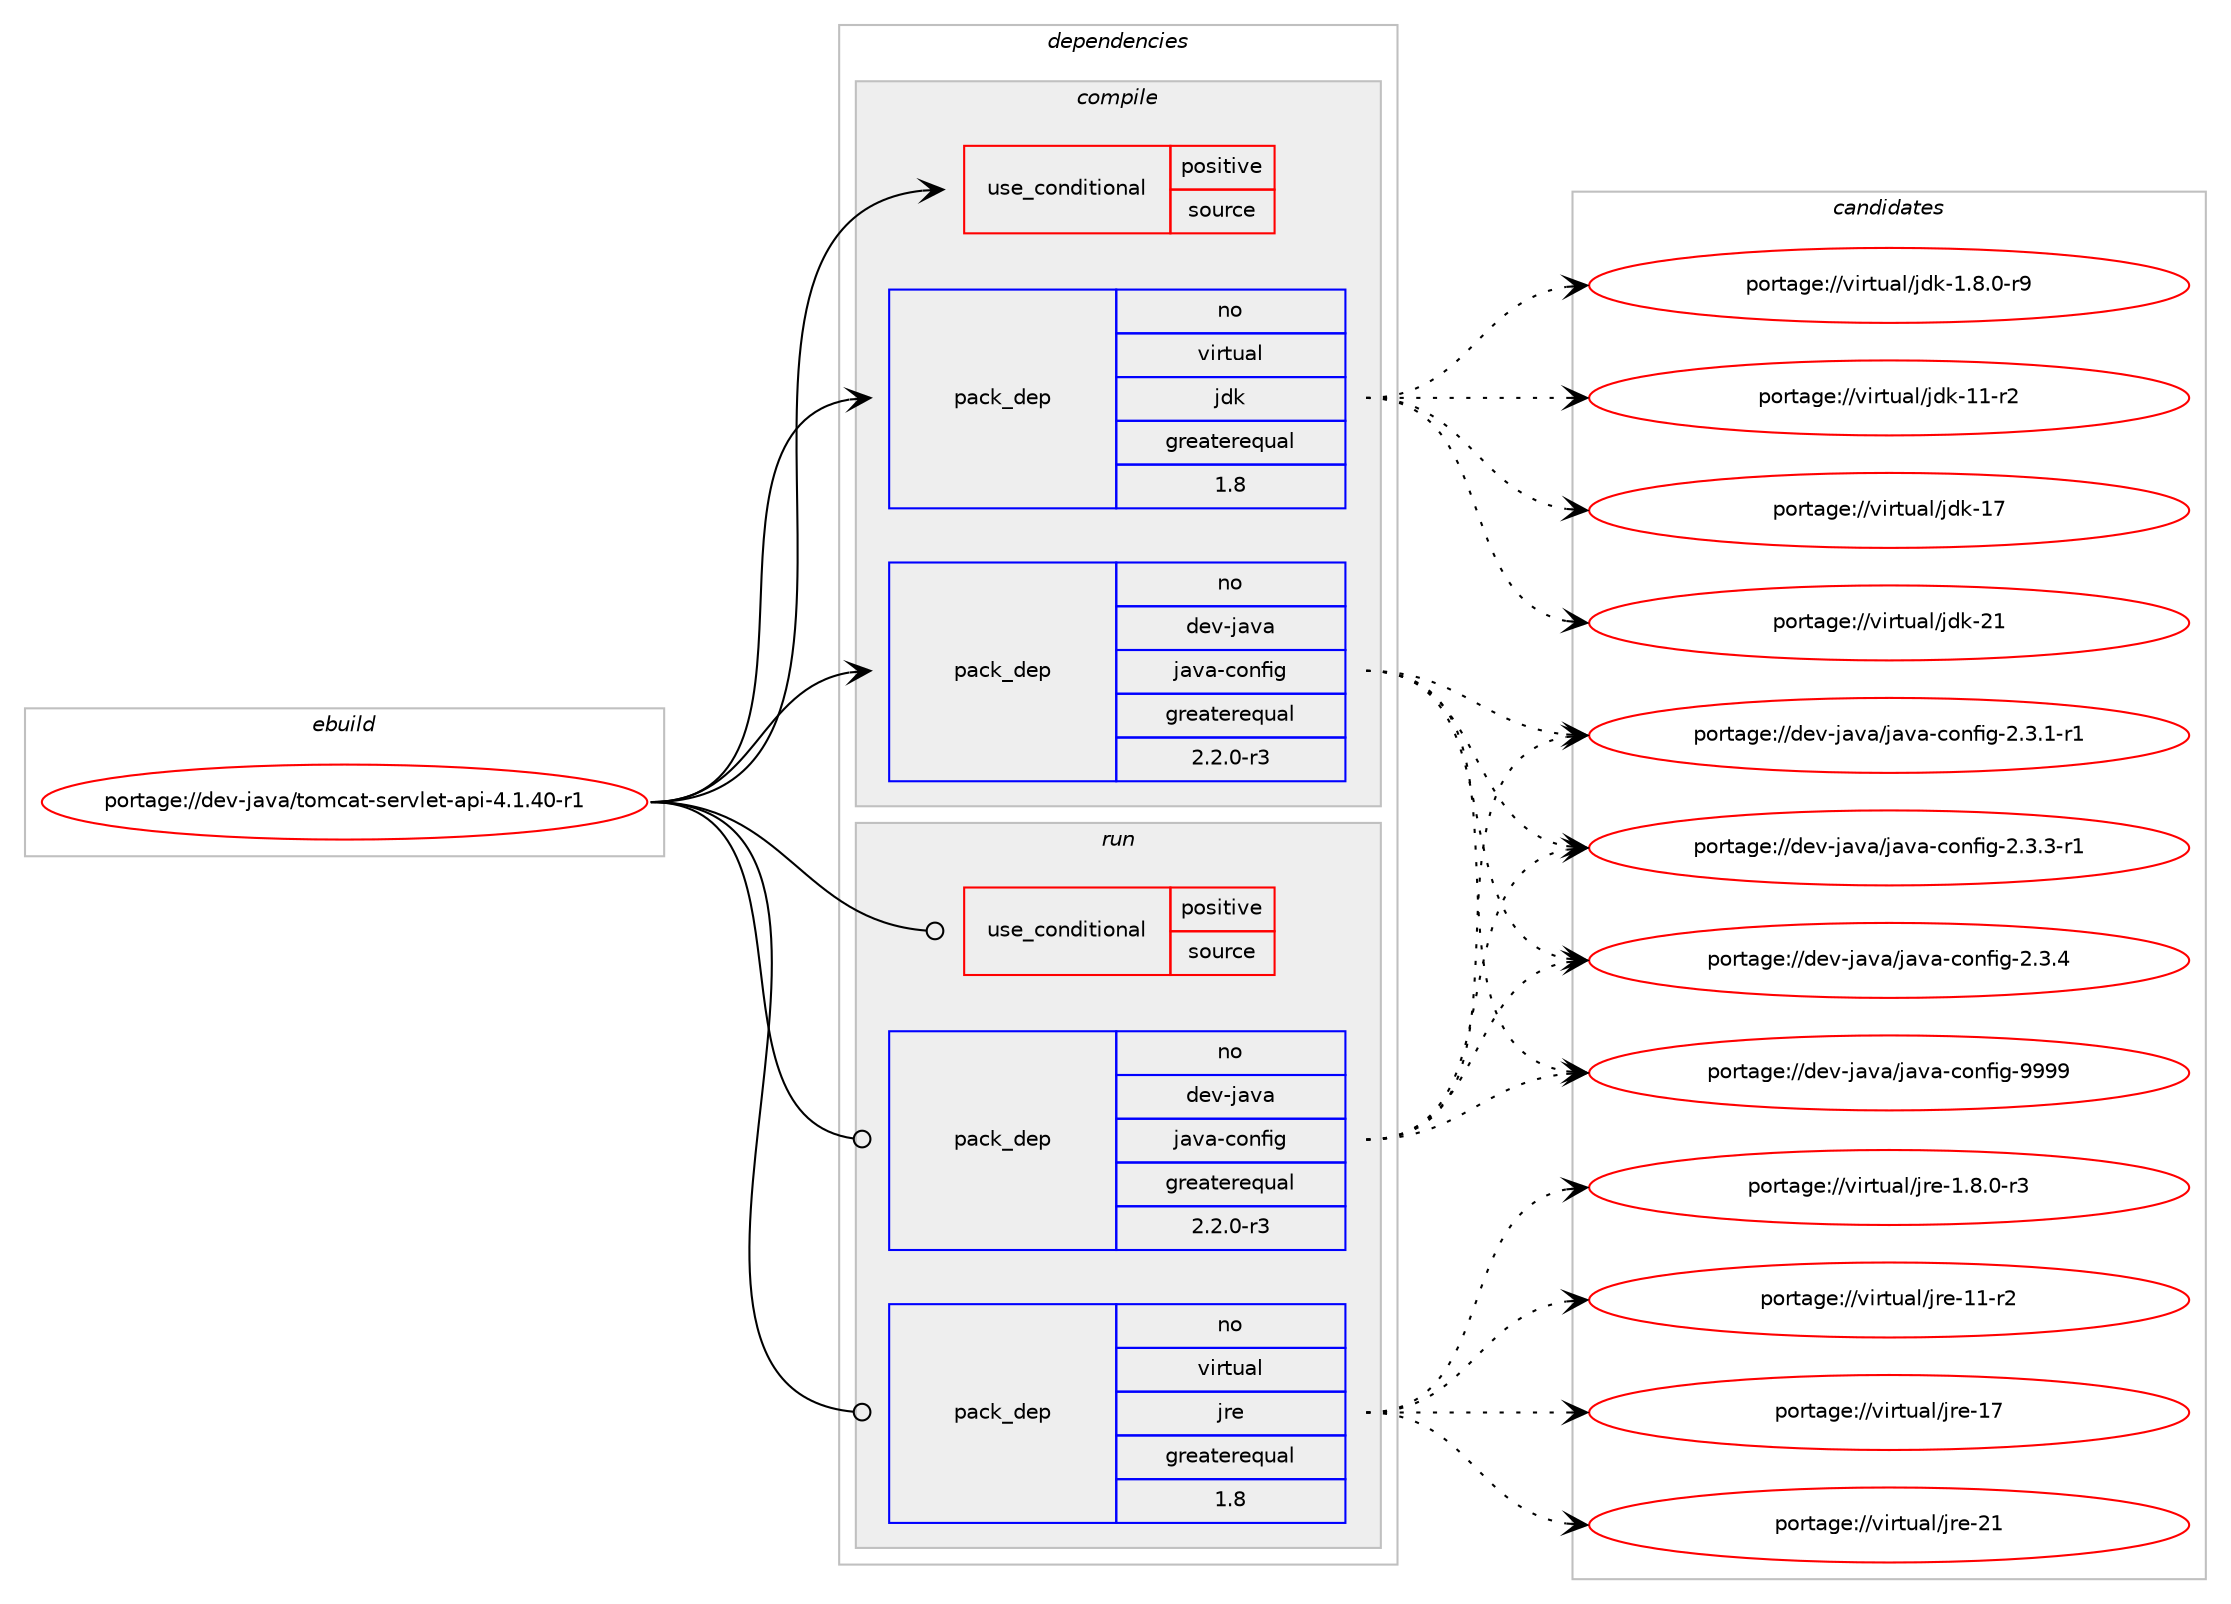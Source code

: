 digraph prolog {

# *************
# Graph options
# *************

newrank=true;
concentrate=true;
compound=true;
graph [rankdir=LR,fontname=Helvetica,fontsize=10,ranksep=1.5];#, ranksep=2.5, nodesep=0.2];
edge  [arrowhead=vee];
node  [fontname=Helvetica,fontsize=10];

# **********
# The ebuild
# **********

subgraph cluster_leftcol {
color=gray;
rank=same;
label=<<i>ebuild</i>>;
id [label="portage://dev-java/tomcat-servlet-api-4.1.40-r1", color=red, width=4, href="../dev-java/tomcat-servlet-api-4.1.40-r1.svg"];
}

# ****************
# The dependencies
# ****************

subgraph cluster_midcol {
color=gray;
label=<<i>dependencies</i>>;
subgraph cluster_compile {
fillcolor="#eeeeee";
style=filled;
label=<<i>compile</i>>;
subgraph cond21917 {
dependency49577 [label=<<TABLE BORDER="0" CELLBORDER="1" CELLSPACING="0" CELLPADDING="4"><TR><TD ROWSPAN="3" CELLPADDING="10">use_conditional</TD></TR><TR><TD>positive</TD></TR><TR><TD>source</TD></TR></TABLE>>, shape=none, color=red];
# *** BEGIN UNKNOWN DEPENDENCY TYPE (TODO) ***
# dependency49577 -> package_dependency(portage://dev-java/tomcat-servlet-api-4.1.40-r1,install,no,app-arch,zip,none,[,,],[],[])
# *** END UNKNOWN DEPENDENCY TYPE (TODO) ***

}
id:e -> dependency49577:w [weight=20,style="solid",arrowhead="vee"];
subgraph pack26628 {
dependency49578 [label=<<TABLE BORDER="0" CELLBORDER="1" CELLSPACING="0" CELLPADDING="4" WIDTH="220"><TR><TD ROWSPAN="6" CELLPADDING="30">pack_dep</TD></TR><TR><TD WIDTH="110">no</TD></TR><TR><TD>dev-java</TD></TR><TR><TD>java-config</TD></TR><TR><TD>greaterequal</TD></TR><TR><TD>2.2.0-r3</TD></TR></TABLE>>, shape=none, color=blue];
}
id:e -> dependency49578:w [weight=20,style="solid",arrowhead="vee"];
subgraph pack26629 {
dependency49579 [label=<<TABLE BORDER="0" CELLBORDER="1" CELLSPACING="0" CELLPADDING="4" WIDTH="220"><TR><TD ROWSPAN="6" CELLPADDING="30">pack_dep</TD></TR><TR><TD WIDTH="110">no</TD></TR><TR><TD>virtual</TD></TR><TR><TD>jdk</TD></TR><TR><TD>greaterequal</TD></TR><TR><TD>1.8</TD></TR></TABLE>>, shape=none, color=blue];
}
id:e -> dependency49579:w [weight=20,style="solid",arrowhead="vee"];
}
subgraph cluster_compileandrun {
fillcolor="#eeeeee";
style=filled;
label=<<i>compile and run</i>>;
}
subgraph cluster_run {
fillcolor="#eeeeee";
style=filled;
label=<<i>run</i>>;
subgraph cond21918 {
dependency49580 [label=<<TABLE BORDER="0" CELLBORDER="1" CELLSPACING="0" CELLPADDING="4"><TR><TD ROWSPAN="3" CELLPADDING="10">use_conditional</TD></TR><TR><TD>positive</TD></TR><TR><TD>source</TD></TR></TABLE>>, shape=none, color=red];
# *** BEGIN UNKNOWN DEPENDENCY TYPE (TODO) ***
# dependency49580 -> package_dependency(portage://dev-java/tomcat-servlet-api-4.1.40-r1,run,no,app-arch,zip,none,[,,],[],[])
# *** END UNKNOWN DEPENDENCY TYPE (TODO) ***

}
id:e -> dependency49580:w [weight=20,style="solid",arrowhead="odot"];
subgraph pack26630 {
dependency49581 [label=<<TABLE BORDER="0" CELLBORDER="1" CELLSPACING="0" CELLPADDING="4" WIDTH="220"><TR><TD ROWSPAN="6" CELLPADDING="30">pack_dep</TD></TR><TR><TD WIDTH="110">no</TD></TR><TR><TD>dev-java</TD></TR><TR><TD>java-config</TD></TR><TR><TD>greaterequal</TD></TR><TR><TD>2.2.0-r3</TD></TR></TABLE>>, shape=none, color=blue];
}
id:e -> dependency49581:w [weight=20,style="solid",arrowhead="odot"];
subgraph pack26631 {
dependency49582 [label=<<TABLE BORDER="0" CELLBORDER="1" CELLSPACING="0" CELLPADDING="4" WIDTH="220"><TR><TD ROWSPAN="6" CELLPADDING="30">pack_dep</TD></TR><TR><TD WIDTH="110">no</TD></TR><TR><TD>virtual</TD></TR><TR><TD>jre</TD></TR><TR><TD>greaterequal</TD></TR><TR><TD>1.8</TD></TR></TABLE>>, shape=none, color=blue];
}
id:e -> dependency49582:w [weight=20,style="solid",arrowhead="odot"];
}
}

# **************
# The candidates
# **************

subgraph cluster_choices {
rank=same;
color=gray;
label=<<i>candidates</i>>;

subgraph choice26628 {
color=black;
nodesep=1;
choice10010111845106971189747106971189745991111101021051034550465146494511449 [label="portage://dev-java/java-config-2.3.1-r1", color=red, width=4,href="../dev-java/java-config-2.3.1-r1.svg"];
choice10010111845106971189747106971189745991111101021051034550465146514511449 [label="portage://dev-java/java-config-2.3.3-r1", color=red, width=4,href="../dev-java/java-config-2.3.3-r1.svg"];
choice1001011184510697118974710697118974599111110102105103455046514652 [label="portage://dev-java/java-config-2.3.4", color=red, width=4,href="../dev-java/java-config-2.3.4.svg"];
choice10010111845106971189747106971189745991111101021051034557575757 [label="portage://dev-java/java-config-9999", color=red, width=4,href="../dev-java/java-config-9999.svg"];
dependency49578:e -> choice10010111845106971189747106971189745991111101021051034550465146494511449:w [style=dotted,weight="100"];
dependency49578:e -> choice10010111845106971189747106971189745991111101021051034550465146514511449:w [style=dotted,weight="100"];
dependency49578:e -> choice1001011184510697118974710697118974599111110102105103455046514652:w [style=dotted,weight="100"];
dependency49578:e -> choice10010111845106971189747106971189745991111101021051034557575757:w [style=dotted,weight="100"];
}
subgraph choice26629 {
color=black;
nodesep=1;
choice11810511411611797108471061001074549465646484511457 [label="portage://virtual/jdk-1.8.0-r9", color=red, width=4,href="../virtual/jdk-1.8.0-r9.svg"];
choice11810511411611797108471061001074549494511450 [label="portage://virtual/jdk-11-r2", color=red, width=4,href="../virtual/jdk-11-r2.svg"];
choice1181051141161179710847106100107454955 [label="portage://virtual/jdk-17", color=red, width=4,href="../virtual/jdk-17.svg"];
choice1181051141161179710847106100107455049 [label="portage://virtual/jdk-21", color=red, width=4,href="../virtual/jdk-21.svg"];
dependency49579:e -> choice11810511411611797108471061001074549465646484511457:w [style=dotted,weight="100"];
dependency49579:e -> choice11810511411611797108471061001074549494511450:w [style=dotted,weight="100"];
dependency49579:e -> choice1181051141161179710847106100107454955:w [style=dotted,weight="100"];
dependency49579:e -> choice1181051141161179710847106100107455049:w [style=dotted,weight="100"];
}
subgraph choice26630 {
color=black;
nodesep=1;
choice10010111845106971189747106971189745991111101021051034550465146494511449 [label="portage://dev-java/java-config-2.3.1-r1", color=red, width=4,href="../dev-java/java-config-2.3.1-r1.svg"];
choice10010111845106971189747106971189745991111101021051034550465146514511449 [label="portage://dev-java/java-config-2.3.3-r1", color=red, width=4,href="../dev-java/java-config-2.3.3-r1.svg"];
choice1001011184510697118974710697118974599111110102105103455046514652 [label="portage://dev-java/java-config-2.3.4", color=red, width=4,href="../dev-java/java-config-2.3.4.svg"];
choice10010111845106971189747106971189745991111101021051034557575757 [label="portage://dev-java/java-config-9999", color=red, width=4,href="../dev-java/java-config-9999.svg"];
dependency49581:e -> choice10010111845106971189747106971189745991111101021051034550465146494511449:w [style=dotted,weight="100"];
dependency49581:e -> choice10010111845106971189747106971189745991111101021051034550465146514511449:w [style=dotted,weight="100"];
dependency49581:e -> choice1001011184510697118974710697118974599111110102105103455046514652:w [style=dotted,weight="100"];
dependency49581:e -> choice10010111845106971189747106971189745991111101021051034557575757:w [style=dotted,weight="100"];
}
subgraph choice26631 {
color=black;
nodesep=1;
choice11810511411611797108471061141014549465646484511451 [label="portage://virtual/jre-1.8.0-r3", color=red, width=4,href="../virtual/jre-1.8.0-r3.svg"];
choice11810511411611797108471061141014549494511450 [label="portage://virtual/jre-11-r2", color=red, width=4,href="../virtual/jre-11-r2.svg"];
choice1181051141161179710847106114101454955 [label="portage://virtual/jre-17", color=red, width=4,href="../virtual/jre-17.svg"];
choice1181051141161179710847106114101455049 [label="portage://virtual/jre-21", color=red, width=4,href="../virtual/jre-21.svg"];
dependency49582:e -> choice11810511411611797108471061141014549465646484511451:w [style=dotted,weight="100"];
dependency49582:e -> choice11810511411611797108471061141014549494511450:w [style=dotted,weight="100"];
dependency49582:e -> choice1181051141161179710847106114101454955:w [style=dotted,weight="100"];
dependency49582:e -> choice1181051141161179710847106114101455049:w [style=dotted,weight="100"];
}
}

}
